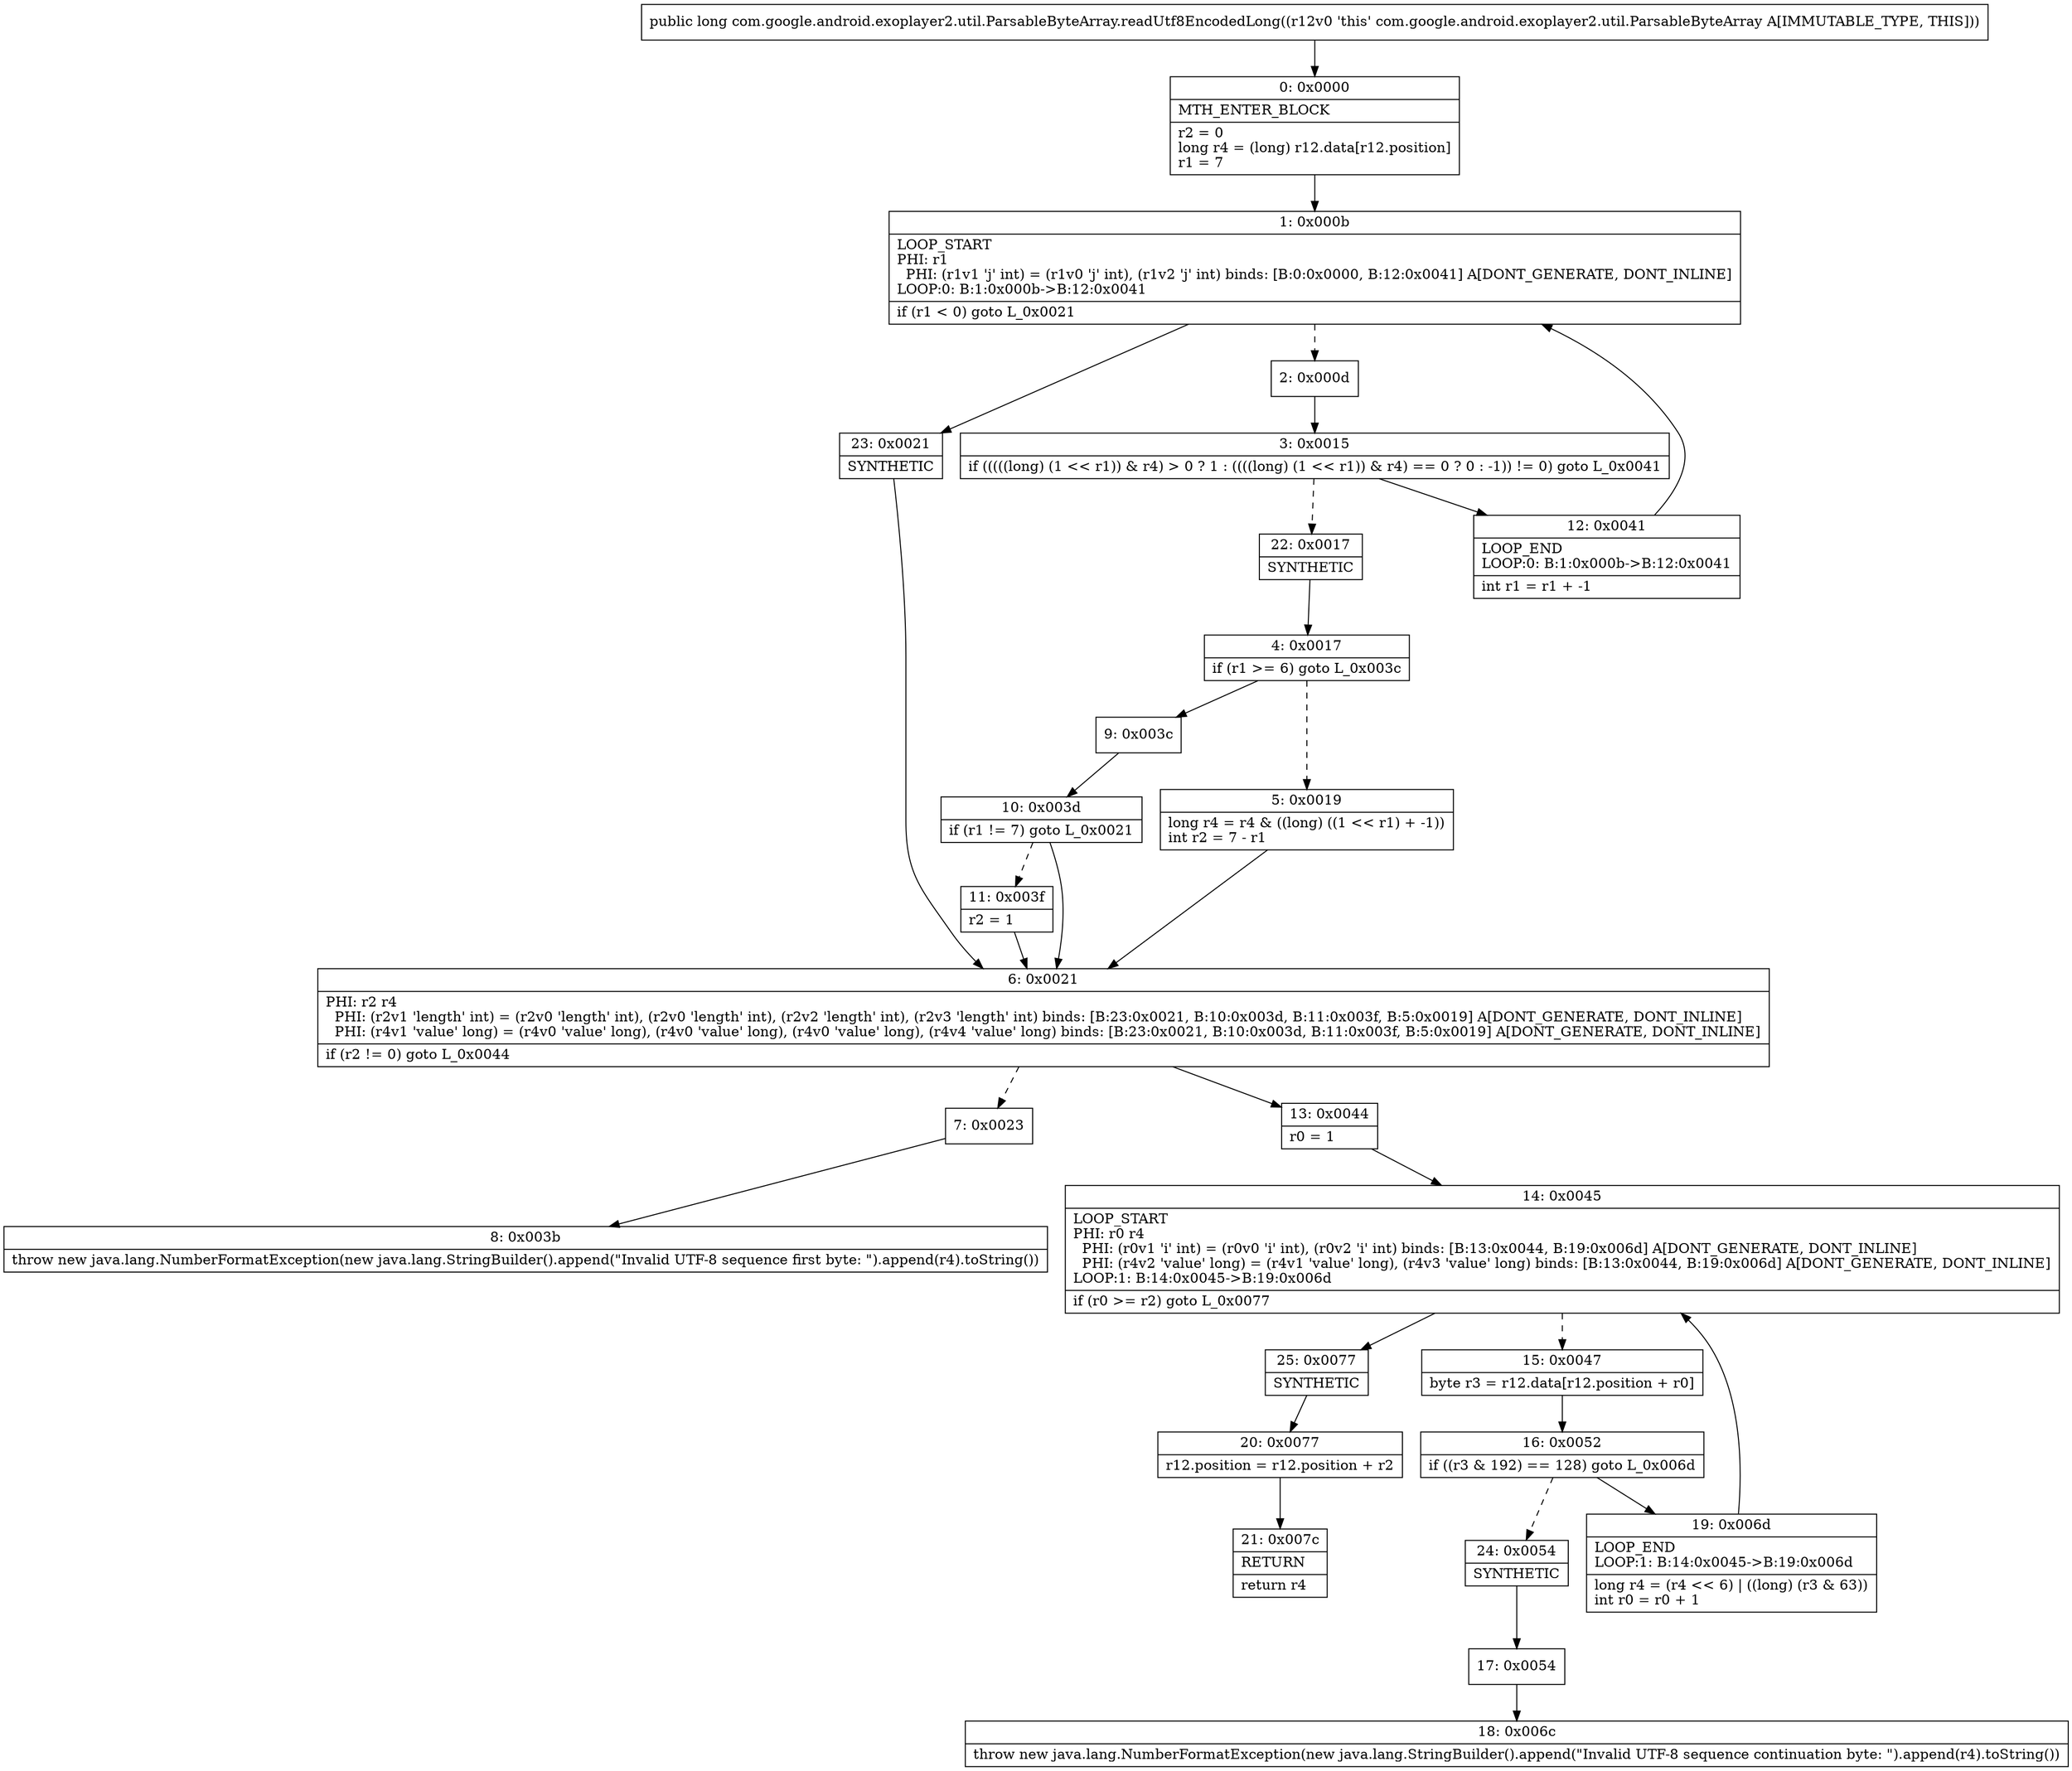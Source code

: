 digraph "CFG forcom.google.android.exoplayer2.util.ParsableByteArray.readUtf8EncodedLong()J" {
Node_0 [shape=record,label="{0\:\ 0x0000|MTH_ENTER_BLOCK\l|r2 = 0\llong r4 = (long) r12.data[r12.position]\lr1 = 7\l}"];
Node_1 [shape=record,label="{1\:\ 0x000b|LOOP_START\lPHI: r1 \l  PHI: (r1v1 'j' int) = (r1v0 'j' int), (r1v2 'j' int) binds: [B:0:0x0000, B:12:0x0041] A[DONT_GENERATE, DONT_INLINE]\lLOOP:0: B:1:0x000b\-\>B:12:0x0041\l|if (r1 \< 0) goto L_0x0021\l}"];
Node_2 [shape=record,label="{2\:\ 0x000d}"];
Node_3 [shape=record,label="{3\:\ 0x0015|if (((((long) (1 \<\< r1)) & r4) \> 0 ? 1 : ((((long) (1 \<\< r1)) & r4) == 0 ? 0 : \-1)) != 0) goto L_0x0041\l}"];
Node_4 [shape=record,label="{4\:\ 0x0017|if (r1 \>= 6) goto L_0x003c\l}"];
Node_5 [shape=record,label="{5\:\ 0x0019|long r4 = r4 & ((long) ((1 \<\< r1) + \-1))\lint r2 = 7 \- r1\l}"];
Node_6 [shape=record,label="{6\:\ 0x0021|PHI: r2 r4 \l  PHI: (r2v1 'length' int) = (r2v0 'length' int), (r2v0 'length' int), (r2v2 'length' int), (r2v3 'length' int) binds: [B:23:0x0021, B:10:0x003d, B:11:0x003f, B:5:0x0019] A[DONT_GENERATE, DONT_INLINE]\l  PHI: (r4v1 'value' long) = (r4v0 'value' long), (r4v0 'value' long), (r4v0 'value' long), (r4v4 'value' long) binds: [B:23:0x0021, B:10:0x003d, B:11:0x003f, B:5:0x0019] A[DONT_GENERATE, DONT_INLINE]\l|if (r2 != 0) goto L_0x0044\l}"];
Node_7 [shape=record,label="{7\:\ 0x0023}"];
Node_8 [shape=record,label="{8\:\ 0x003b|throw new java.lang.NumberFormatException(new java.lang.StringBuilder().append(\"Invalid UTF\-8 sequence first byte: \").append(r4).toString())\l}"];
Node_9 [shape=record,label="{9\:\ 0x003c}"];
Node_10 [shape=record,label="{10\:\ 0x003d|if (r1 != 7) goto L_0x0021\l}"];
Node_11 [shape=record,label="{11\:\ 0x003f|r2 = 1\l}"];
Node_12 [shape=record,label="{12\:\ 0x0041|LOOP_END\lLOOP:0: B:1:0x000b\-\>B:12:0x0041\l|int r1 = r1 + \-1\l}"];
Node_13 [shape=record,label="{13\:\ 0x0044|r0 = 1\l}"];
Node_14 [shape=record,label="{14\:\ 0x0045|LOOP_START\lPHI: r0 r4 \l  PHI: (r0v1 'i' int) = (r0v0 'i' int), (r0v2 'i' int) binds: [B:13:0x0044, B:19:0x006d] A[DONT_GENERATE, DONT_INLINE]\l  PHI: (r4v2 'value' long) = (r4v1 'value' long), (r4v3 'value' long) binds: [B:13:0x0044, B:19:0x006d] A[DONT_GENERATE, DONT_INLINE]\lLOOP:1: B:14:0x0045\-\>B:19:0x006d\l|if (r0 \>= r2) goto L_0x0077\l}"];
Node_15 [shape=record,label="{15\:\ 0x0047|byte r3 = r12.data[r12.position + r0]\l}"];
Node_16 [shape=record,label="{16\:\ 0x0052|if ((r3 & 192) == 128) goto L_0x006d\l}"];
Node_17 [shape=record,label="{17\:\ 0x0054}"];
Node_18 [shape=record,label="{18\:\ 0x006c|throw new java.lang.NumberFormatException(new java.lang.StringBuilder().append(\"Invalid UTF\-8 sequence continuation byte: \").append(r4).toString())\l}"];
Node_19 [shape=record,label="{19\:\ 0x006d|LOOP_END\lLOOP:1: B:14:0x0045\-\>B:19:0x006d\l|long r4 = (r4 \<\< 6) \| ((long) (r3 & 63))\lint r0 = r0 + 1\l}"];
Node_20 [shape=record,label="{20\:\ 0x0077|r12.position = r12.position + r2\l}"];
Node_21 [shape=record,label="{21\:\ 0x007c|RETURN\l|return r4\l}"];
Node_22 [shape=record,label="{22\:\ 0x0017|SYNTHETIC\l}"];
Node_23 [shape=record,label="{23\:\ 0x0021|SYNTHETIC\l}"];
Node_24 [shape=record,label="{24\:\ 0x0054|SYNTHETIC\l}"];
Node_25 [shape=record,label="{25\:\ 0x0077|SYNTHETIC\l}"];
MethodNode[shape=record,label="{public long com.google.android.exoplayer2.util.ParsableByteArray.readUtf8EncodedLong((r12v0 'this' com.google.android.exoplayer2.util.ParsableByteArray A[IMMUTABLE_TYPE, THIS])) }"];
MethodNode -> Node_0;
Node_0 -> Node_1;
Node_1 -> Node_2[style=dashed];
Node_1 -> Node_23;
Node_2 -> Node_3;
Node_3 -> Node_12;
Node_3 -> Node_22[style=dashed];
Node_4 -> Node_5[style=dashed];
Node_4 -> Node_9;
Node_5 -> Node_6;
Node_6 -> Node_7[style=dashed];
Node_6 -> Node_13;
Node_7 -> Node_8;
Node_9 -> Node_10;
Node_10 -> Node_6;
Node_10 -> Node_11[style=dashed];
Node_11 -> Node_6;
Node_12 -> Node_1;
Node_13 -> Node_14;
Node_14 -> Node_15[style=dashed];
Node_14 -> Node_25;
Node_15 -> Node_16;
Node_16 -> Node_19;
Node_16 -> Node_24[style=dashed];
Node_17 -> Node_18;
Node_19 -> Node_14;
Node_20 -> Node_21;
Node_22 -> Node_4;
Node_23 -> Node_6;
Node_24 -> Node_17;
Node_25 -> Node_20;
}

